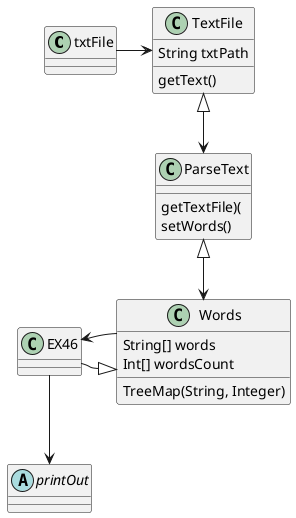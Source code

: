 @startuml

class txtFile
abstract printOut

class EX46

class Words{
String[] words
Int[] wordsCount
TreeMap(String, Integer)
}

class TextFile {
String txtPath
getText()
}

class ParseText {
    getTextFile)(
    setWords()
}

EX46 -|> Words
txtFile -> TextFile
ParseText <|--> Words
TextFile <|--> ParseText

Words -> EX46

EX46 --> printOut

@enduml